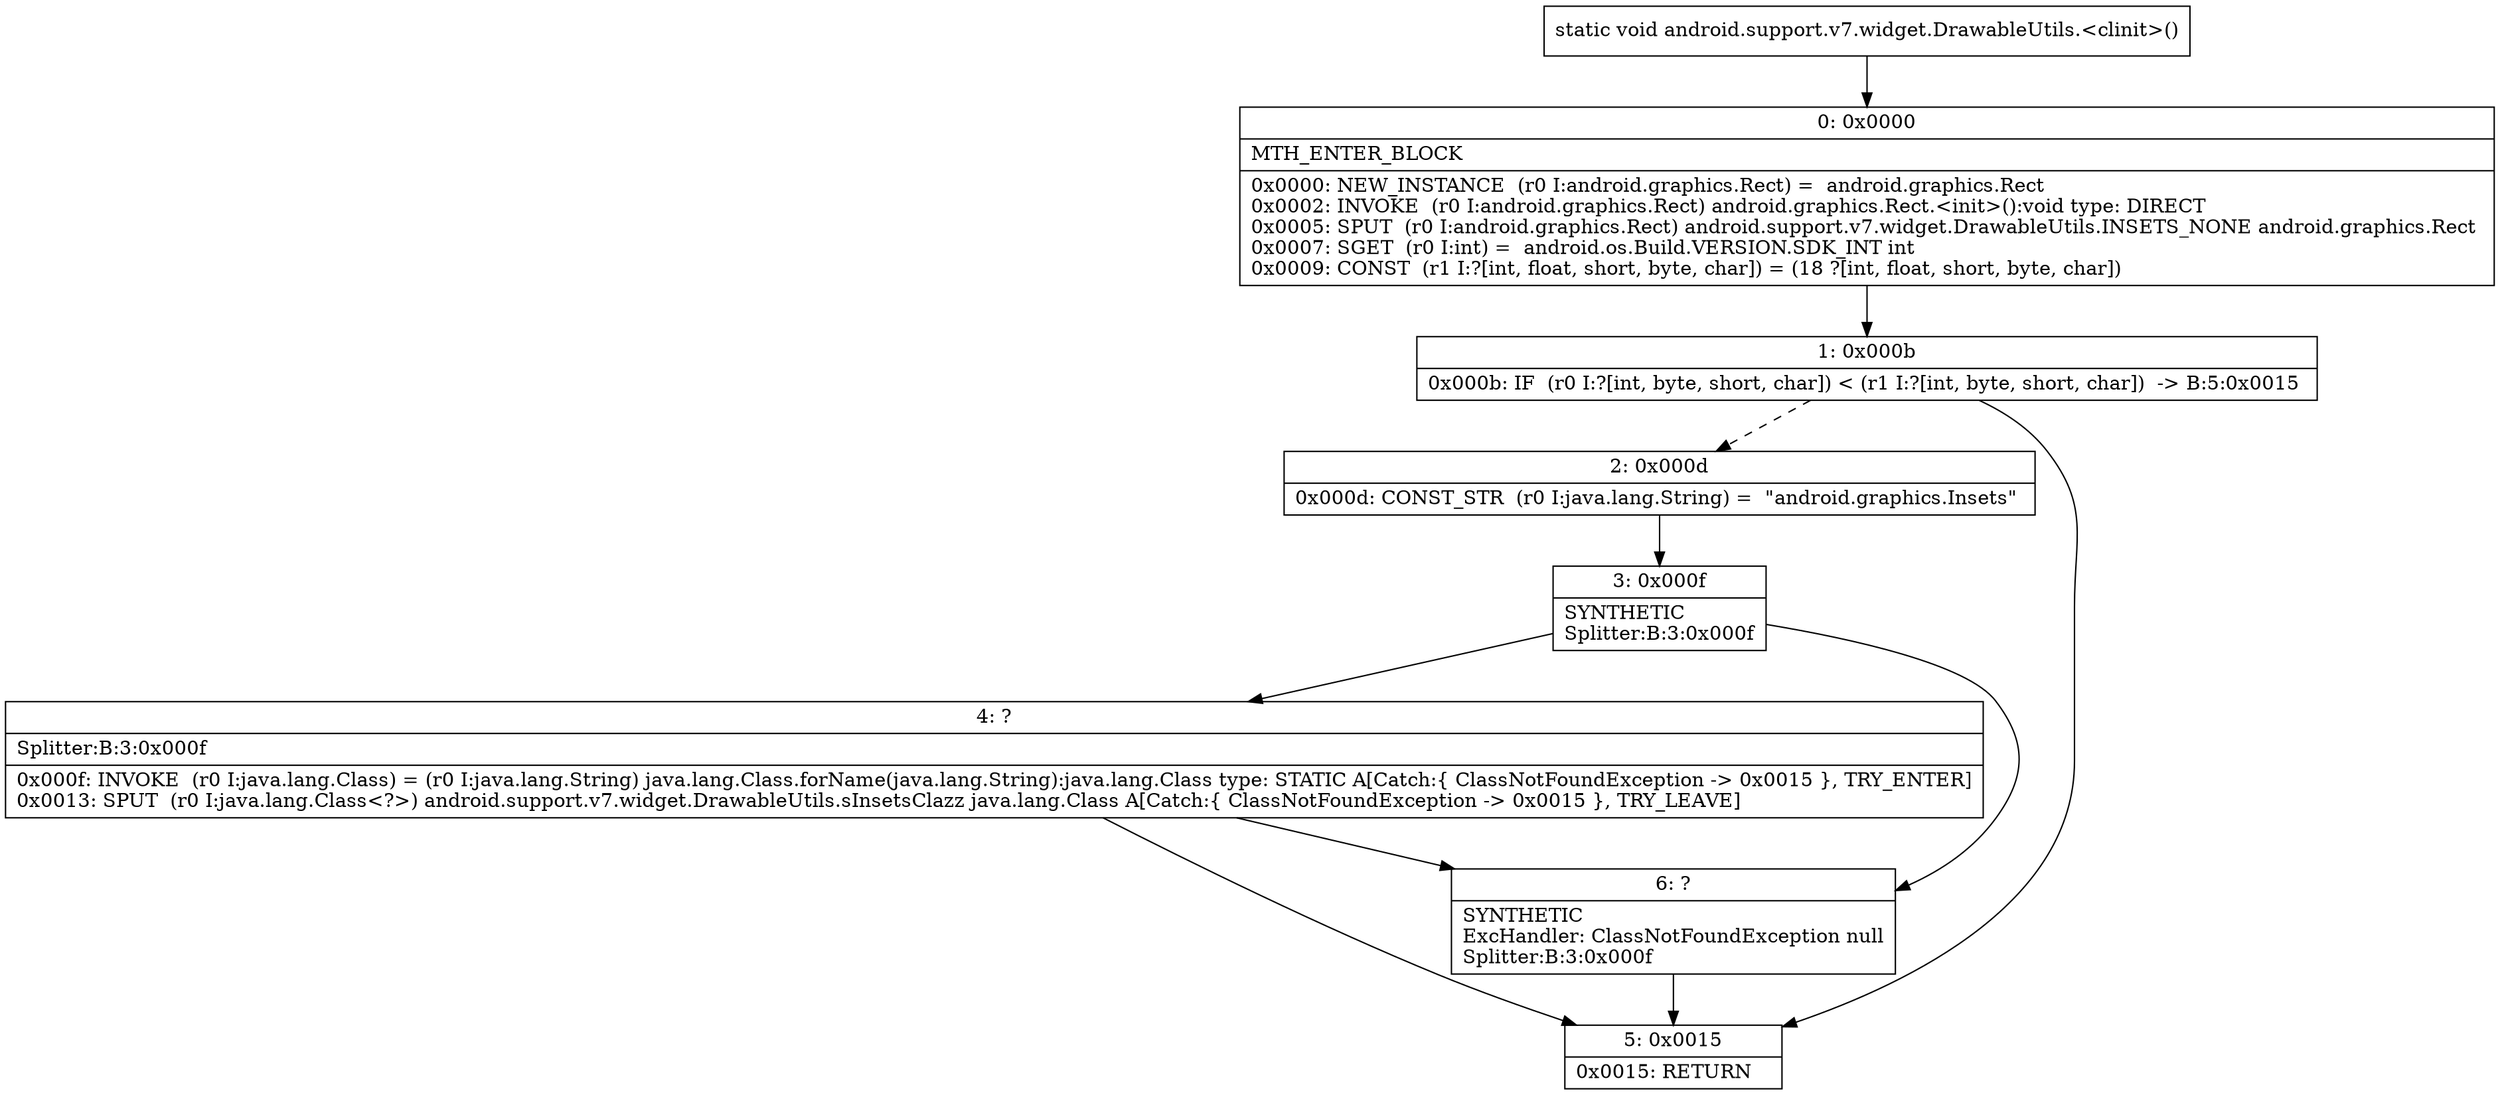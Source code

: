 digraph "CFG forandroid.support.v7.widget.DrawableUtils.\<clinit\>()V" {
Node_0 [shape=record,label="{0\:\ 0x0000|MTH_ENTER_BLOCK\l|0x0000: NEW_INSTANCE  (r0 I:android.graphics.Rect) =  android.graphics.Rect \l0x0002: INVOKE  (r0 I:android.graphics.Rect) android.graphics.Rect.\<init\>():void type: DIRECT \l0x0005: SPUT  (r0 I:android.graphics.Rect) android.support.v7.widget.DrawableUtils.INSETS_NONE android.graphics.Rect \l0x0007: SGET  (r0 I:int) =  android.os.Build.VERSION.SDK_INT int \l0x0009: CONST  (r1 I:?[int, float, short, byte, char]) = (18 ?[int, float, short, byte, char]) \l}"];
Node_1 [shape=record,label="{1\:\ 0x000b|0x000b: IF  (r0 I:?[int, byte, short, char]) \< (r1 I:?[int, byte, short, char])  \-\> B:5:0x0015 \l}"];
Node_2 [shape=record,label="{2\:\ 0x000d|0x000d: CONST_STR  (r0 I:java.lang.String) =  \"android.graphics.Insets\" \l}"];
Node_3 [shape=record,label="{3\:\ 0x000f|SYNTHETIC\lSplitter:B:3:0x000f\l}"];
Node_4 [shape=record,label="{4\:\ ?|Splitter:B:3:0x000f\l|0x000f: INVOKE  (r0 I:java.lang.Class) = (r0 I:java.lang.String) java.lang.Class.forName(java.lang.String):java.lang.Class type: STATIC A[Catch:\{ ClassNotFoundException \-\> 0x0015 \}, TRY_ENTER]\l0x0013: SPUT  (r0 I:java.lang.Class\<?\>) android.support.v7.widget.DrawableUtils.sInsetsClazz java.lang.Class A[Catch:\{ ClassNotFoundException \-\> 0x0015 \}, TRY_LEAVE]\l}"];
Node_5 [shape=record,label="{5\:\ 0x0015|0x0015: RETURN   \l}"];
Node_6 [shape=record,label="{6\:\ ?|SYNTHETIC\lExcHandler: ClassNotFoundException null\lSplitter:B:3:0x000f\l}"];
MethodNode[shape=record,label="{static void android.support.v7.widget.DrawableUtils.\<clinit\>() }"];
MethodNode -> Node_0;
Node_0 -> Node_1;
Node_1 -> Node_2[style=dashed];
Node_1 -> Node_5;
Node_2 -> Node_3;
Node_3 -> Node_4;
Node_3 -> Node_6;
Node_4 -> Node_5;
Node_4 -> Node_6;
Node_6 -> Node_5;
}


